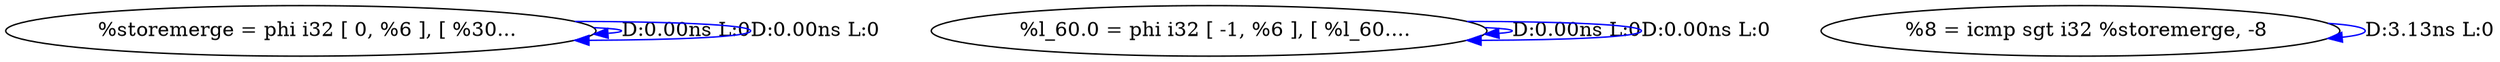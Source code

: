 digraph {
Node0x40d2760[label="  %storemerge = phi i32 [ 0, %6 ], [ %30..."];
Node0x40d2760 -> Node0x40d2760[label="D:0.00ns L:0",color=blue];
Node0x40d2760 -> Node0x40d2760[label="D:0.00ns L:0",color=blue];
Node0x40d2840[label="  %l_60.0 = phi i32 [ -1, %6 ], [ %l_60...."];
Node0x40d2840 -> Node0x40d2840[label="D:0.00ns L:0",color=blue];
Node0x40d2840 -> Node0x40d2840[label="D:0.00ns L:0",color=blue];
Node0x40d2ac0[label="  %8 = icmp sgt i32 %storemerge, -8"];
Node0x40d2ac0 -> Node0x40d2ac0[label="D:3.13ns L:0",color=blue];
}

